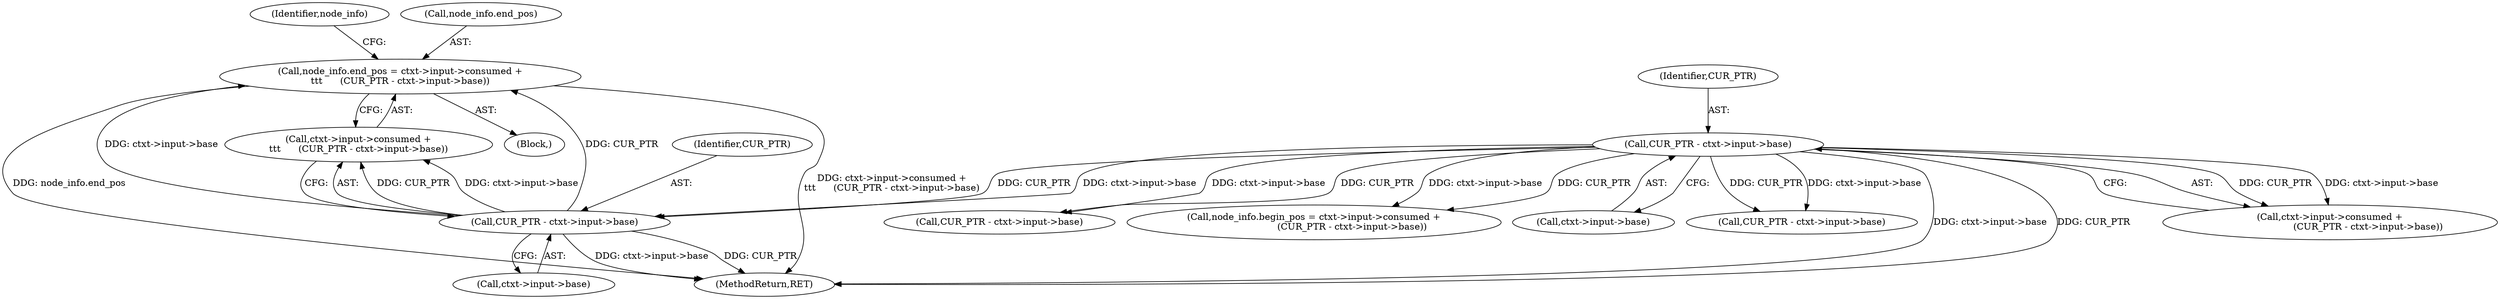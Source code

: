 digraph "0_Chrome_44a637b47793512bfb1d2589d43b8dc492a97629@integer" {
"1000402" [label="(Call,node_info.end_pos = ctxt->input->consumed +\n\t\t\t      (CUR_PTR - ctxt->input->base))"];
"1000412" [label="(Call,CUR_PTR - ctxt->input->base)"];
"1000174" [label="(Call,CUR_PTR - ctxt->input->base)"];
"1000168" [label="(Call,ctxt->input->consumed +\n                          (CUR_PTR - ctxt->input->base))"];
"1000592" [label="(Call,CUR_PTR - ctxt->input->base)"];
"1000491" [label="(Call,CUR_PTR - ctxt->input->base)"];
"1000413" [label="(Identifier,CUR_PTR)"];
"1000174" [label="(Call,CUR_PTR - ctxt->input->base)"];
"1000414" [label="(Call,ctxt->input->base)"];
"1000406" [label="(Call,ctxt->input->consumed +\n\t\t\t      (CUR_PTR - ctxt->input->base))"];
"1000175" [label="(Identifier,CUR_PTR)"];
"1000401" [label="(Block,)"];
"1000164" [label="(Call,node_info.begin_pos = ctxt->input->consumed +\n                          (CUR_PTR - ctxt->input->base))"];
"1000176" [label="(Call,ctxt->input->base)"];
"1000412" [label="(Call,CUR_PTR - ctxt->input->base)"];
"1000421" [label="(Identifier,node_info)"];
"1000617" [label="(MethodReturn,RET)"];
"1000403" [label="(Call,node_info.end_pos)"];
"1000402" [label="(Call,node_info.end_pos = ctxt->input->consumed +\n\t\t\t      (CUR_PTR - ctxt->input->base))"];
"1000402" -> "1000401"  [label="AST: "];
"1000402" -> "1000406"  [label="CFG: "];
"1000403" -> "1000402"  [label="AST: "];
"1000406" -> "1000402"  [label="AST: "];
"1000421" -> "1000402"  [label="CFG: "];
"1000402" -> "1000617"  [label="DDG: node_info.end_pos"];
"1000402" -> "1000617"  [label="DDG: ctxt->input->consumed +\n\t\t\t      (CUR_PTR - ctxt->input->base)"];
"1000412" -> "1000402"  [label="DDG: CUR_PTR"];
"1000412" -> "1000402"  [label="DDG: ctxt->input->base"];
"1000412" -> "1000406"  [label="AST: "];
"1000412" -> "1000414"  [label="CFG: "];
"1000413" -> "1000412"  [label="AST: "];
"1000414" -> "1000412"  [label="AST: "];
"1000406" -> "1000412"  [label="CFG: "];
"1000412" -> "1000617"  [label="DDG: ctxt->input->base"];
"1000412" -> "1000617"  [label="DDG: CUR_PTR"];
"1000412" -> "1000406"  [label="DDG: CUR_PTR"];
"1000412" -> "1000406"  [label="DDG: ctxt->input->base"];
"1000174" -> "1000412"  [label="DDG: CUR_PTR"];
"1000174" -> "1000412"  [label="DDG: ctxt->input->base"];
"1000174" -> "1000168"  [label="AST: "];
"1000174" -> "1000176"  [label="CFG: "];
"1000175" -> "1000174"  [label="AST: "];
"1000176" -> "1000174"  [label="AST: "];
"1000168" -> "1000174"  [label="CFG: "];
"1000174" -> "1000617"  [label="DDG: ctxt->input->base"];
"1000174" -> "1000617"  [label="DDG: CUR_PTR"];
"1000174" -> "1000164"  [label="DDG: CUR_PTR"];
"1000174" -> "1000164"  [label="DDG: ctxt->input->base"];
"1000174" -> "1000168"  [label="DDG: CUR_PTR"];
"1000174" -> "1000168"  [label="DDG: ctxt->input->base"];
"1000174" -> "1000491"  [label="DDG: CUR_PTR"];
"1000174" -> "1000491"  [label="DDG: ctxt->input->base"];
"1000174" -> "1000592"  [label="DDG: CUR_PTR"];
"1000174" -> "1000592"  [label="DDG: ctxt->input->base"];
}
